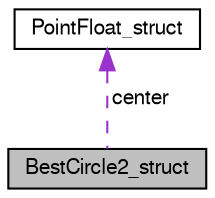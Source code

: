 digraph "BestCircle2_struct"
{
  bgcolor="transparent";
  edge [fontname="FreeSans",fontsize="10",labelfontname="FreeSans",labelfontsize="10"];
  node [fontname="FreeSans",fontsize="10",shape=record];
  Node1 [label="BestCircle2_struct",height=0.2,width=0.4,color="black", fillcolor="grey75", style="filled" fontcolor="black"];
  Node2 -> Node1 [dir="back",color="darkorchid3",fontsize="10",style="dashed",label=" center" ,fontname="FreeSans"];
  Node2 [label="PointFloat_struct",height=0.2,width=0.4,color="black",URL="$struct_point_float__struct.html"];
}
